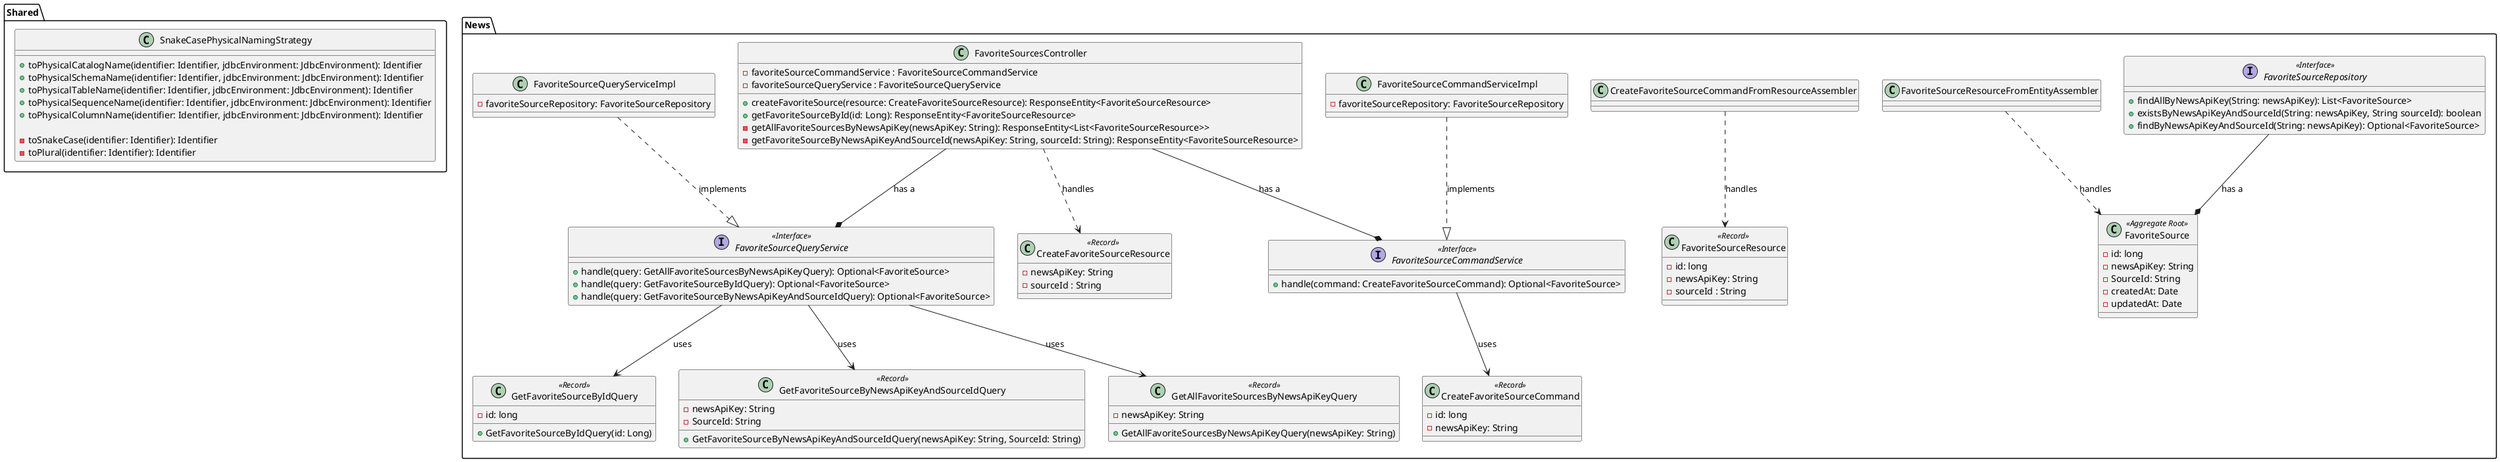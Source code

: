 @startuml
package "Shared" {
    class SnakeCasePhysicalNamingStrategy {
        +toPhysicalCatalogName(identifier: Identifier, jdbcEnvironment: JdbcEnvironment): Identifier
        +toPhysicalSchemaName(identifier: Identifier, jdbcEnvironment: JdbcEnvironment): Identifier
        +toPhysicalTableName(identifier: Identifier, jdbcEnvironment: JdbcEnvironment): Identifier
        +toPhysicalSequenceName(identifier: Identifier, jdbcEnvironment: JdbcEnvironment): Identifier
        +toPhysicalColumnName(identifier: Identifier, jdbcEnvironment: JdbcEnvironment): Identifier

        -toSnakeCase(identifier: Identifier): Identifier
        -toPlural(identifier: Identifier): Identifier
    }
}

package "News" {
    class FavoriteSource <<Aggregate Root>> {
        - id: long
        - newsApiKey: String
        - SourceId: String
        - createdAt: Date
        - updatedAt: Date
    }


    class CreateFavoriteSourceCommand <<Record>> {
        - id: long
        - newsApiKey: String
    }

    class GetAllFavoriteSourcesByNewsApiKeyQuery <<Record>> {
        - newsApiKey: String
        +GetAllFavoriteSourcesByNewsApiKeyQuery(newsApiKey: String)
    }

    class GetFavoriteSourceByIdQuery <<Record>> {
        - id: long
        +GetFavoriteSourceByIdQuery(id: Long)
    }

    class GetFavoriteSourceByNewsApiKeyAndSourceIdQuery <<Record>> {
        - newsApiKey: String
        - SourceId: String
        +GetFavoriteSourceByNewsApiKeyAndSourceIdQuery(newsApiKey: String, SourceId: String)
    }

    interface FavoriteSourceCommandService <<Interface>> {
        +handle(command: CreateFavoriteSourceCommand): Optional<FavoriteSource>
    }

    interface FavoriteSourceQueryService <<Interface>> {
        +handle(query: GetAllFavoriteSourcesByNewsApiKeyQuery): Optional<FavoriteSource>
        +handle(query: GetFavoriteSourceByIdQuery): Optional<FavoriteSource>
        +handle(query: GetFavoriteSourceByNewsApiKeyAndSourceIdQuery): Optional<FavoriteSource>
    }

    interface FavoriteSourceRepository <<Interface>> {
        +findAllByNewsApiKey(String: newsApiKey): List<FavoriteSource>
        +existsByNewsApiKeyAndSourceId(String: newsApiKey, String sourceId): boolean
        +findByNewsApiKeyAndSourceId(String: newsApiKey): Optional<FavoriteSource>
    }

    class FavoriteSourceCommandServiceImpl{
        - favoriteSourceRepository: FavoriteSourceRepository
    }

    class FavoriteSourceQueryServiceImpl{
        - favoriteSourceRepository: FavoriteSourceRepository
    }

    class CreateFavoriteSourceResource <<Record>> {
        - newsApiKey: String
        - sourceId : String
    }

    class FavoriteSourceResource <<Record>> {
        - id: long
        - newsApiKey: String
        - sourceId : String
    }

    class CreateFavoriteSourceCommandFromResourceAssembler {
    }

    class FavoriteSourceResourceFromEntityAssembler {
    }

    class FavoriteSourcesController {
        - favoriteSourceCommandService : FavoriteSourceCommandService
        - favoriteSourceQueryService : FavoriteSourceQueryService

        + createFavoriteSource(resource: CreateFavoriteSourceResource): ResponseEntity<FavoriteSourceResource>
        + getFavoriteSourceById(id: Long): ResponseEntity<FavoriteSourceResource>
        - getAllFavoriteSourcesByNewsApiKey(newsApiKey: String): ResponseEntity<List<FavoriteSourceResource>>
        - getFavoriteSourceByNewsApiKeyAndSourceId(newsApiKey: String, sourceId: String): ResponseEntity<FavoriteSourceResource>
    }

FavoriteSourceCommandService --> CreateFavoriteSourceCommand : uses
FavoriteSourceQueryService --> GetAllFavoriteSourcesByNewsApiKeyQuery : uses
FavoriteSourceQueryService --> GetFavoriteSourceByIdQuery : uses
FavoriteSourceQueryService --> GetFavoriteSourceByNewsApiKeyAndSourceIdQuery : uses
CreateFavoriteSourceCommandFromResourceAssembler ..> FavoriteSourceResource : handles
FavoriteSourceResourceFromEntityAssembler ..> FavoriteSource : handles
FavoriteSourceCommandServiceImpl ..|> FavoriteSourceCommandService : implements
FavoriteSourceQueryServiceImpl ..|> FavoriteSourceQueryService : implements
FavoriteSourceRepository --* FavoriteSource : has a
FavoriteSourcesController --* FavoriteSourceCommandService : has a
FavoriteSourcesController --* FavoriteSourceQueryService : has a
FavoriteSourcesController ..> CreateFavoriteSourceResource : handles
}

@enduml
